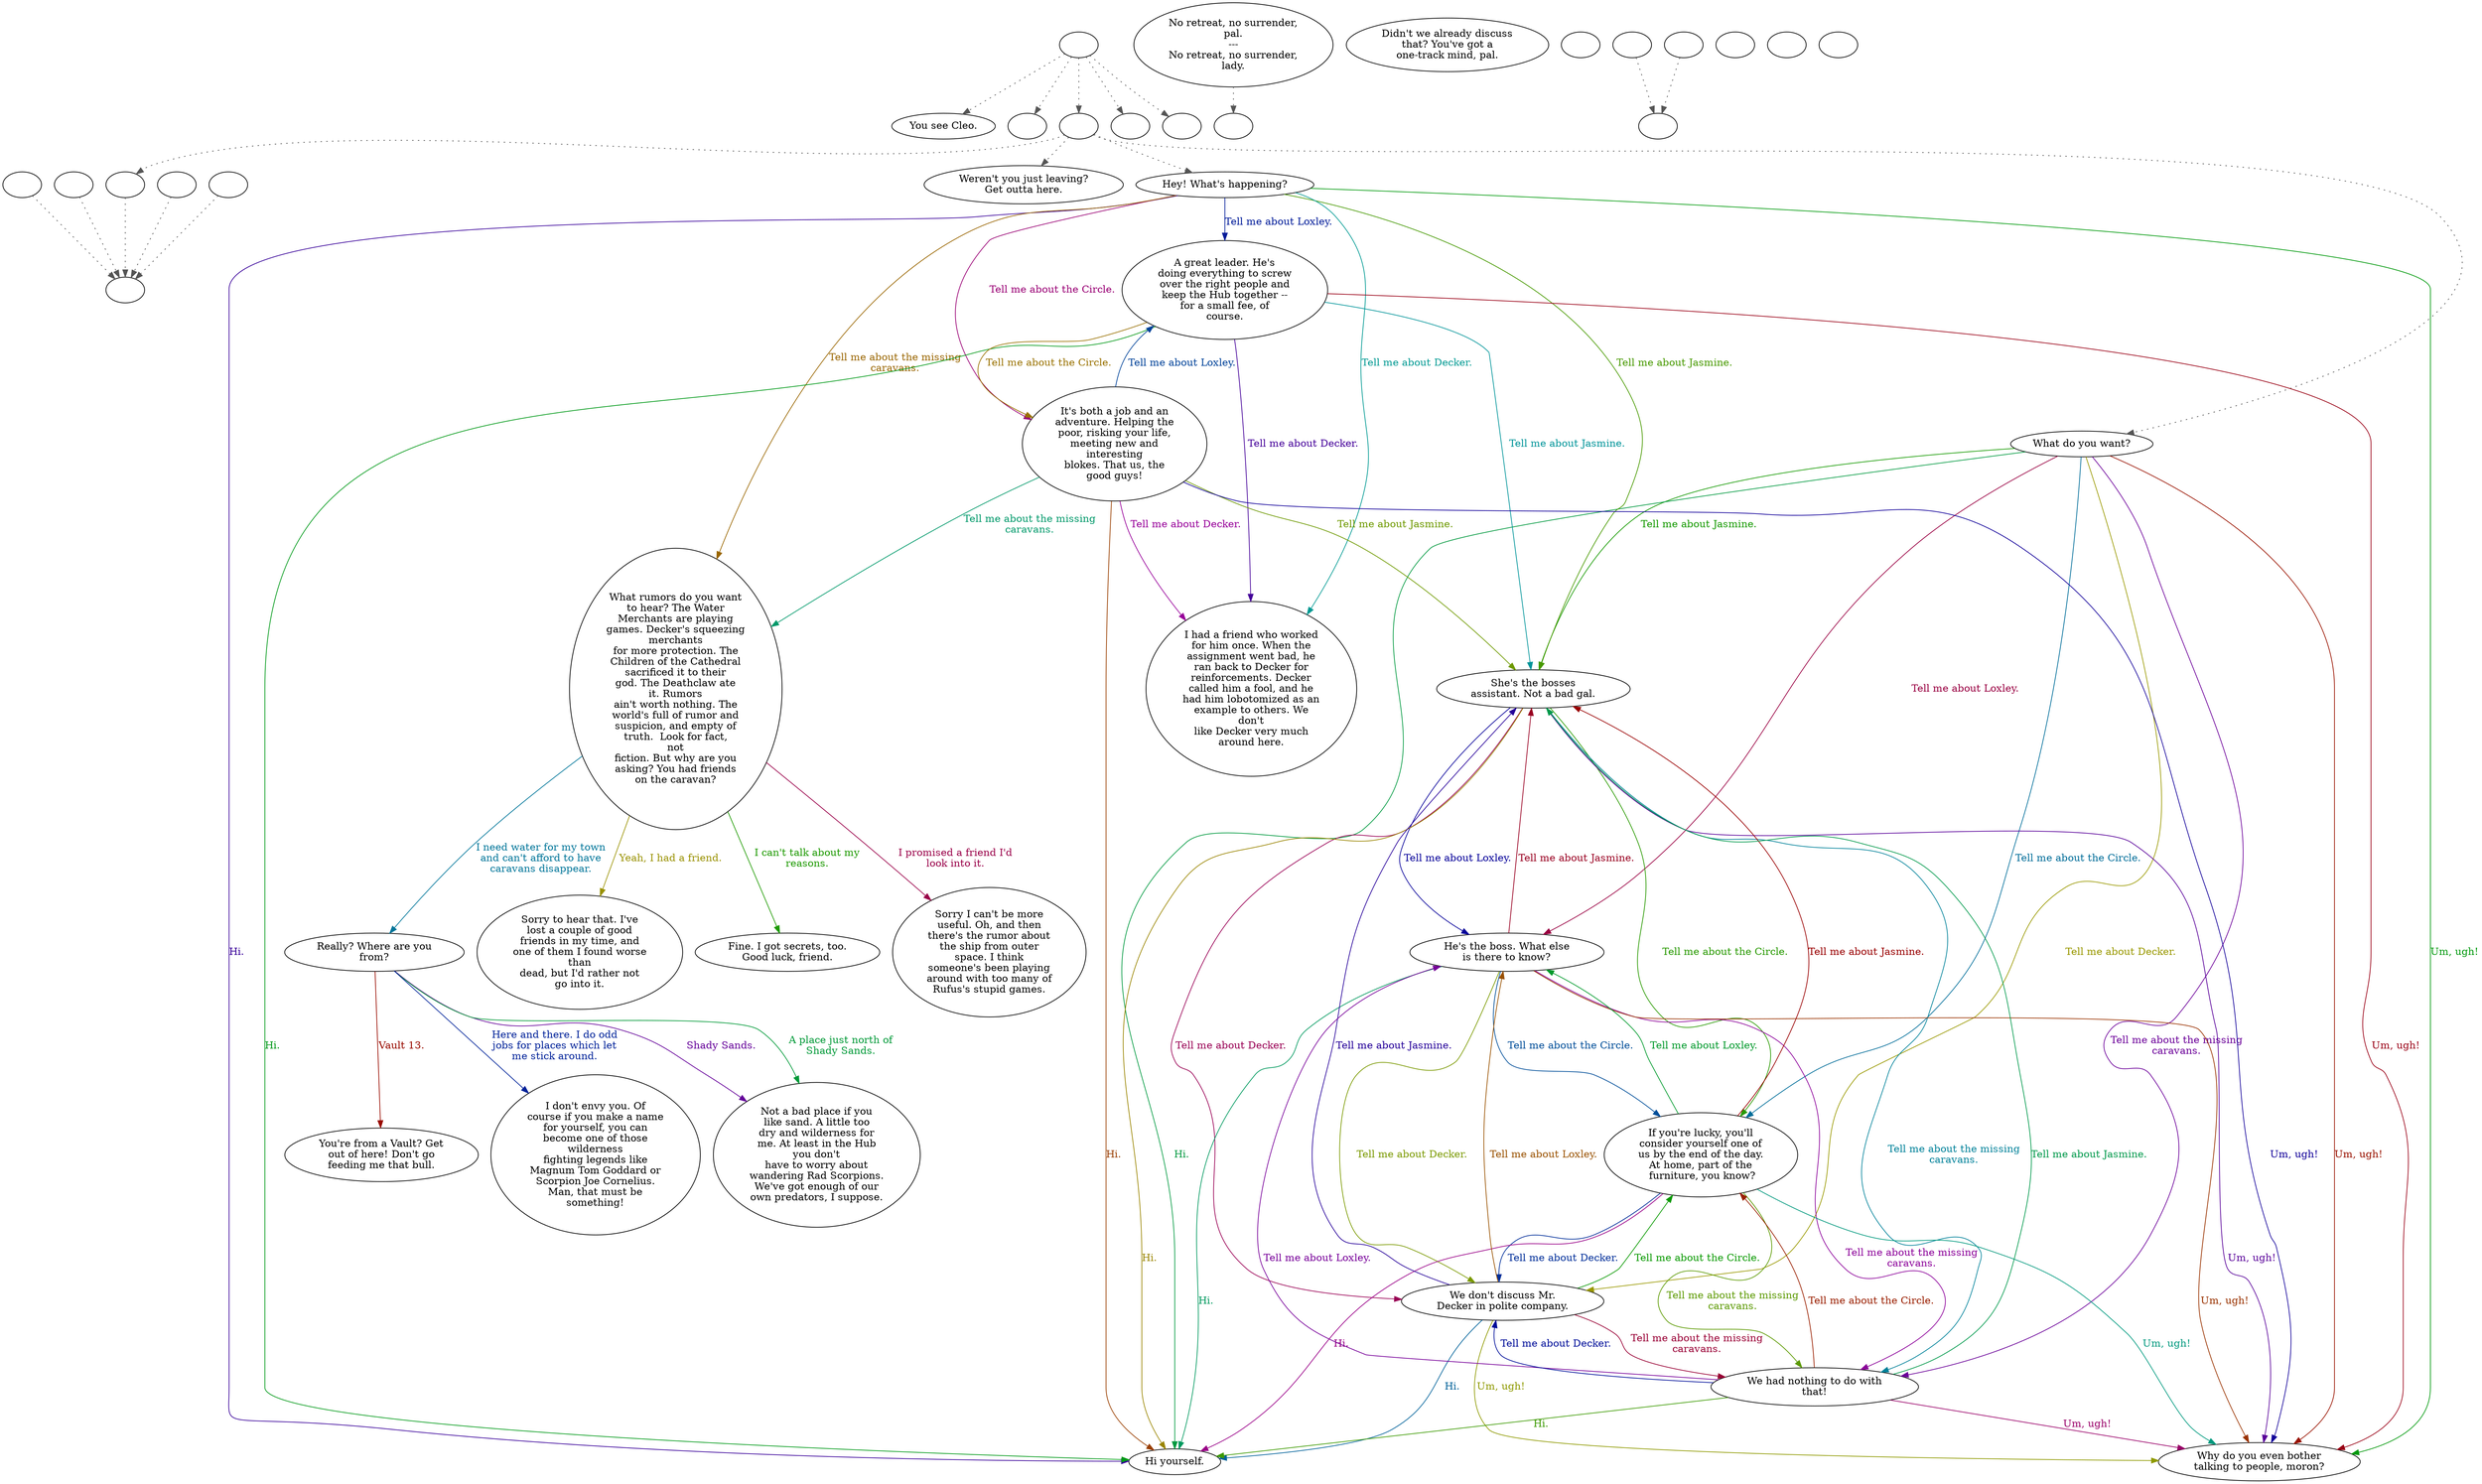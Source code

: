 digraph CLEO {
  "start" [style=filled       fillcolor="#FFFFFF"       color="#000000"]
  "start" -> "look_at_p_proc" [style=dotted color="#555555"]
  "start" -> "pickup_p_proc" [style=dotted color="#555555"]
  "start" -> "talk_p_proc" [style=dotted color="#555555"]
  "start" -> "critter_p_proc" [style=dotted color="#555555"]
  "start" -> "destroy_p_proc" [style=dotted color="#555555"]
  "start" [label=""]
  "combat" [style=filled       fillcolor="#FFFFFF"       color="#000000"]
  "combat" [label=""]
  "critter_p_proc" [style=filled       fillcolor="#FFFFFF"       color="#000000"]
  "critter_p_proc" [label=""]
  "pickup_p_proc" [style=filled       fillcolor="#FFFFFF"       color="#000000"]
  "pickup_p_proc" [label=""]
  "talk_p_proc" [style=filled       fillcolor="#FFFFFF"       color="#000000"]
  "talk_p_proc" -> "get_reaction" [style=dotted color="#555555"]
  "talk_p_proc" -> "Cleo01" [style=dotted color="#555555"]
  "talk_p_proc" -> "Cleo02" [style=dotted color="#555555"]
  "talk_p_proc" -> "Cleo03" [style=dotted color="#555555"]
  "talk_p_proc" [label=""]
  "destroy_p_proc" [style=filled       fillcolor="#FFFFFF"       color="#000000"]
  "destroy_p_proc" [label=""]
  "look_at_p_proc" [style=filled       fillcolor="#FFFFFF"       color="#000000"]
  "look_at_p_proc" [label="You see Cleo."]
  "Cleo00" [style=filled       fillcolor="#FFFFFF"       color="#000000"]
  "Cleo00" -> "combat" [style=dotted color="#555555"]
  "Cleo00" [label="No retreat, no surrender,\npal.\n---\nNo retreat, no surrender,\nlady."]
  "Cleo01" [style=filled       fillcolor="#FFFFFF"       color="#000000"]
  "Cleo01" [label="Weren't you just leaving?\nGet outta here."]
  "Cleo02" [style=filled       fillcolor="#FFFFFF"       color="#000000"]
  "Cleo02" [label="What do you want?"]
  "Cleo02" -> "Cleo05" [label="Tell me about Jasmine." color="#149900" fontcolor="#149900"]
  "Cleo02" -> "Cleo04" [label="Tell me about Loxley." color="#990041" fontcolor="#990041"]
  "Cleo02" -> "Cleo06" [label="Tell me about the Circle." color="#006D99" fontcolor="#006D99"]
  "Cleo02" -> "Cleo07" [label="Tell me about Decker." color="#999800" fontcolor="#999800"]
  "Cleo02" -> "Cleo08" [label="Tell me about the missing\ncaravans." color="#6B0099" fontcolor="#6B0099"]
  "Cleo02" -> "Cleo09" [label="Hi." color="#00993F" fontcolor="#00993F"]
  "Cleo02" -> "Cleo10" [label="Um, ugh!" color="#991200" fontcolor="#991200"]
  "Cleo03" [style=filled       fillcolor="#FFFFFF"       color="#000000"]
  "Cleo03" [label="Hey! What's happening?"]
  "Cleo03" -> "Cleo11" [label="Tell me about Loxley." color="#001B99" fontcolor="#001B99"]
  "Cleo03" -> "Cleo05" [label="Tell me about Jasmine." color="#479900" fontcolor="#479900"]
  "Cleo03" -> "Cleo12" [label="Tell me about the Circle." color="#990074" fontcolor="#990074"]
  "Cleo03" -> "Cleo13" [label="Tell me about Decker." color="#009992" fontcolor="#009992"]
  "Cleo03" -> "Cleo14" [label="Tell me about the missing\ncaravans." color="#996500" fontcolor="#996500"]
  "Cleo03" -> "Cleo09" [label="Hi." color="#380099" fontcolor="#380099"]
  "Cleo03" -> "Cleo10" [label="Um, ugh!" color="#00990C" fontcolor="#00990C"]
  "Cleo04" [style=filled       fillcolor="#FFFFFF"       color="#000000"]
  "Cleo04" [label="He's the boss. What else\nis there to know?"]
  "Cleo04" -> "Cleo05" [label="Tell me about Jasmine." color="#990021" fontcolor="#990021"]
  "Cleo04" -> "Cleo06" [label="Tell me about the Circle." color="#004E99" fontcolor="#004E99"]
  "Cleo04" -> "Cleo07" [label="Tell me about Decker." color="#7A9900" fontcolor="#7A9900"]
  "Cleo04" -> "Cleo08" [label="Tell me about the missing\ncaravans." color="#8B0099" fontcolor="#8B0099"]
  "Cleo04" -> "Cleo09" [label="Hi." color="#00995E" fontcolor="#00995E"]
  "Cleo04" -> "Cleo10" [label="Um, ugh!" color="#993200" fontcolor="#993200"]
  "Cleo05" [style=filled       fillcolor="#FFFFFF"       color="#000000"]
  "Cleo05" [label="She's the bosses\nassistant. Not a bad gal."]
  "Cleo05" -> "Cleo04" [label="Tell me about Loxley." color="#050099" fontcolor="#050099"]
  "Cleo05" -> "Cleo06" [label="Tell me about the Circle." color="#289900" fontcolor="#289900"]
  "Cleo05" -> "Cleo07" [label="Tell me about Decker." color="#990054" fontcolor="#990054"]
  "Cleo05" -> "Cleo08" [label="Tell me about the missing\ncaravans." color="#008199" fontcolor="#008199"]
  "Cleo05" -> "Cleo09" [label="Hi." color="#998400" fontcolor="#998400"]
  "Cleo05" -> "Cleo10" [label="Um, ugh!" color="#580099" fontcolor="#580099"]
  "Cleo06" [style=filled       fillcolor="#FFFFFF"       color="#000000"]
  "Cleo06" [label="If you're lucky, you'll\nconsider yourself one of\nus by the end of the day.\nAt home, part of the\n furniture, you know?"]
  "Cleo06" -> "Cleo04" [label="Tell me about Loxley." color="#00992B" fontcolor="#00992B"]
  "Cleo06" -> "Cleo05" [label="Tell me about Jasmine." color="#990001" fontcolor="#990001"]
  "Cleo06" -> "Cleo07" [label="Tell me about Decker." color="#002E99" fontcolor="#002E99"]
  "Cleo06" -> "Cleo08" [label="Tell me about the missing\ncaravans." color="#5B9900" fontcolor="#5B9900"]
  "Cleo06" -> "Cleo09" [label="Hi." color="#990087" fontcolor="#990087"]
  "Cleo06" -> "Cleo10" [label="Um, ugh!" color="#00997E" fontcolor="#00997E"]
  "Cleo07" [style=filled       fillcolor="#FFFFFF"       color="#000000"]
  "Cleo07" [label="We don't discuss Mr.\nDecker in polite company."]
  "Cleo07" -> "Cleo04" [label="Tell me about Loxley." color="#995100" fontcolor="#995100"]
  "Cleo07" -> "Cleo05" [label="Tell me about Jasmine." color="#250099" fontcolor="#250099"]
  "Cleo07" -> "Cleo06" [label="Tell me about the Circle." color="#089900" fontcolor="#089900"]
  "Cleo07" -> "Cleo08" [label="Tell me about the missing\ncaravans." color="#990035" fontcolor="#990035"]
  "Cleo07" -> "Cleo09" [label="Hi." color="#006199" fontcolor="#006199"]
  "Cleo07" -> "Cleo10" [label="Um, ugh!" color="#8E9900" fontcolor="#8E9900"]
  "Cleo08" [style=filled       fillcolor="#FFFFFF"       color="#000000"]
  "Cleo08" [label="We had nothing to do with\nthat!"]
  "Cleo08" -> "Cleo04" [label="Tell me about Loxley." color="#770099" fontcolor="#770099"]
  "Cleo08" -> "Cleo05" [label="Tell me about Jasmine." color="#00994B" fontcolor="#00994B"]
  "Cleo08" -> "Cleo06" [label="Tell me about the Circle." color="#991E00" fontcolor="#991E00"]
  "Cleo08" -> "Cleo07" [label="Tell me about Decker." color="#000E99" fontcolor="#000E99"]
  "Cleo08" -> "Cleo09" [label="Hi." color="#3B9900" fontcolor="#3B9900"]
  "Cleo08" -> "Cleo10" [label="Um, ugh!" color="#990068" fontcolor="#990068"]
  "Cleo09" [style=filled       fillcolor="#FFFFFF"       color="#000000"]
  "Cleo09" [label="Hi yourself."]
  "Cleo10" [style=filled       fillcolor="#FFFFFF"       color="#000000"]
  "Cleo10" [label="Why do you even bother\ntalking to people, moron?"]
  "Cleo11" [style=filled       fillcolor="#FFFFFF"       color="#000000"]
  "Cleo11" [label="A great leader. He's\ndoing everything to screw\nover the right people and\nkeep the Hub together --\nfor a small fee, of\ncourse."]
  "Cleo11" -> "Cleo05" [label="Tell me about Jasmine." color="#009499" fontcolor="#009499"]
  "Cleo11" -> "Cleo12" [label="Tell me about the Circle." color="#997100" fontcolor="#997100"]
  "Cleo11" -> "Cleo13" [label="Tell me about Decker." color="#440099" fontcolor="#440099"]
  "Cleo11" -> "Cleo09" [label="Hi." color="#009918" fontcolor="#009918"]
  "Cleo11" -> "Cleo10" [label="Um, ugh!" color="#990015" fontcolor="#990015"]
  "Cleo12" [style=filled       fillcolor="#FFFFFF"       color="#000000"]
  "Cleo12" [label="It's both a job and an\nadventure. Helping the\npoor, risking your life,\nmeeting new and\ninteresting\nblokes. That us, the\ngood guys!"]
  "Cleo12" -> "Cleo11" [label="Tell me about Loxley." color="#004299" fontcolor="#004299"]
  "Cleo12" -> "Cleo05" [label="Tell me about Jasmine." color="#6E9900" fontcolor="#6E9900"]
  "Cleo12" -> "Cleo13" [label="Tell me about Decker." color="#970099" fontcolor="#970099"]
  "Cleo12" -> "Cleo14" [label="Tell me about the missing\ncaravans." color="#00996A" fontcolor="#00996A"]
  "Cleo12" -> "Cleo09" [label="Hi." color="#993E00" fontcolor="#993E00"]
  "Cleo12" -> "Cleo10" [label="Um, ugh!" color="#110099" fontcolor="#110099"]
  "Cleo13" [style=filled       fillcolor="#FFFFFF"       color="#000000"]
  "Cleo13" [label="I had a friend who worked\nfor him once. When the\nassignment went bad, he\nran back to Decker for\nreinforcements. Decker\ncalled him a fool, and he\nhad him lobotomized as an\nexample to others. We\ndon't\nlike Decker very much\naround here."]
  "Cleo14" [style=filled       fillcolor="#FFFFFF"       color="#000000"]
  "Cleo14" [label="What rumors do you want\nto hear? The Water\nMerchants are playing\ngames. Decker's squeezing\nmerchants\nfor more protection. The\nChildren of the Cathedral\nsacrificed it to their\ngod. The Deathclaw ate\nit. Rumors\nain't worth nothing. The\nworld's full of rumor and\nsuspicion, and empty of\ntruth.  Look for fact,\nnot\nfiction. But why are you\nasking? You had friends\non the caravan?"]
  "Cleo14" -> "Cleo15" [label="I can't talk about my\nreasons." color="#1C9900" fontcolor="#1C9900"]
  "Cleo14" -> "Cleo16" [label="I promised a friend I'd\nlook into it." color="#990048" fontcolor="#990048"]
  "Cleo14" -> "Cleo17" [label="I need water for my town\nand can't afford to have\ncaravans disappear." color="#007599" fontcolor="#007599"]
  "Cleo14" -> "Cleo18" [label="Yeah, I had a friend." color="#999100" fontcolor="#999100"]
  "Cleo15" [style=filled       fillcolor="#FFFFFF"       color="#000000"]
  "Cleo15" [label="Fine. I got secrets, too.\nGood luck, friend."]
  "Cleo16" [style=filled       fillcolor="#FFFFFF"       color="#000000"]
  "Cleo16" [label="Sorry I can't be more\nuseful. Oh, and then\nthere's the rumor about\nthe ship from outer\nspace. I think\nsomeone's been playing\naround with too many of\nRufus's stupid games."]
  "Cleo17" [style=filled       fillcolor="#FFFFFF"       color="#000000"]
  "Cleo17" [label="Really? Where are you\nfrom?"]
  "Cleo17" -> "Cleo20" [label="Shady Sands." color="#640099" fontcolor="#640099"]
  "Cleo17" -> "Cleo20" [label="A place just north of\nShady Sands." color="#009937" fontcolor="#009937"]
  "Cleo17" -> "Cleo21" [label="Vault 13." color="#990B00" fontcolor="#990B00"]
  "Cleo17" -> "Cleo22" [label="Here and there. I do odd\njobs for places which let\nme stick around." color="#002299" fontcolor="#002299"]
  "Cleo18" [style=filled       fillcolor="#FFFFFF"       color="#000000"]
  "Cleo18" [label="Sorry to hear that. I've\nlost a couple of good\nfriends in my time, and\none of them I found worse\nthan\ndead, but I'd rather not\ngo into it."]
  "Cleo19" [style=filled       fillcolor="#FFFFFF"       color="#000000"]
  "Cleo19" [label="Didn't we already discuss\nthat? You've got a\none-track mind, pal."]
  "Cleo20" [style=filled       fillcolor="#FFFFFF"       color="#000000"]
  "Cleo20" [label="Not a bad place if you\nlike sand. A little too\ndry and wilderness for\nme. At least in the Hub\nyou don't\nhave to worry about\nwandering Rad Scorpions.\nWe've got enough of our\nown predators, I suppose."]
  "Cleo21" [style=filled       fillcolor="#FFFFFF"       color="#000000"]
  "Cleo21" [label="You're from a Vault? Get\nout of here! Don't go\nfeeding me that bull."]
  "Cleo22" [style=filled       fillcolor="#FFFFFF"       color="#000000"]
  "Cleo22" [label="I don't envy you. Of\ncourse if you make a name\nfor yourself, you can\nbecome one of those\nwilderness\nfighting legends like\nMagnum Tom Goddard or\nScorpion Joe Cornelius.\nMan, that must be\nsomething!"]
  "CleoEnd" [style=filled       fillcolor="#FFFFFF"       color="#000000"]
  "CleoEnd" [label=""]
  "get_reaction" [style=filled       fillcolor="#FFFFFF"       color="#000000"]
  "get_reaction" -> "ReactToLevel" [style=dotted color="#555555"]
  "get_reaction" [label=""]
  "ReactToLevel" [style=filled       fillcolor="#FFFFFF"       color="#000000"]
  "ReactToLevel" [label=""]
  "LevelToReact" [style=filled       fillcolor="#FFFFFF"       color="#000000"]
  "LevelToReact" [label=""]
  "UpReact" [style=filled       fillcolor="#FFFFFF"       color="#000000"]
  "UpReact" -> "ReactToLevel" [style=dotted color="#555555"]
  "UpReact" [label=""]
  "DownReact" [style=filled       fillcolor="#FFFFFF"       color="#000000"]
  "DownReact" -> "ReactToLevel" [style=dotted color="#555555"]
  "DownReact" [label=""]
  "BottomReact" [style=filled       fillcolor="#FFFFFF"       color="#000000"]
  "BottomReact" [label=""]
  "TopReact" [style=filled       fillcolor="#FFFFFF"       color="#000000"]
  "TopReact" [label=""]
  "BigUpReact" [style=filled       fillcolor="#FFFFFF"       color="#000000"]
  "BigUpReact" -> "ReactToLevel" [style=dotted color="#555555"]
  "BigUpReact" [label=""]
  "BigDownReact" [style=filled       fillcolor="#FFFFFF"       color="#000000"]
  "BigDownReact" -> "ReactToLevel" [style=dotted color="#555555"]
  "BigDownReact" [label=""]
  "UpReactLevel" [style=filled       fillcolor="#FFFFFF"       color="#000000"]
  "UpReactLevel" -> "LevelToReact" [style=dotted color="#555555"]
  "UpReactLevel" [label=""]
  "DownReactLevel" [style=filled       fillcolor="#FFFFFF"       color="#000000"]
  "DownReactLevel" -> "LevelToReact" [style=dotted color="#555555"]
  "DownReactLevel" [label=""]
  "Goodbyes" [style=filled       fillcolor="#FFFFFF"       color="#000000"]
  "Goodbyes" [label=""]
}